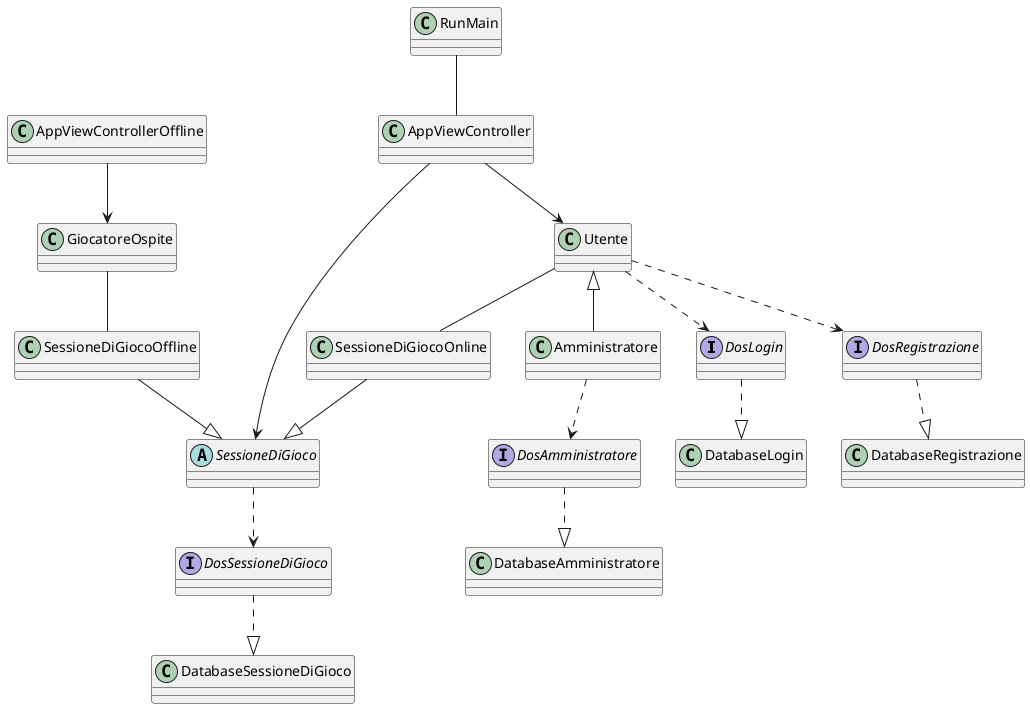 @startuml

' Dichiarazione delle classi/interfacce

interface DosLogin

interface DosRegistrazione

interface DosSessioneDiGioco

interface DosAmministratore

class DatabaseLogin

class DatabaseRegistrazione

class DatabaseSessioneDiGioco

class DatabaseAmministratore

class Utente

class Amministratore

class GiocatoreOspite

abstract class SessioneDiGioco

class SessioneDiGiocoOnline

class SessioneDiGiocoOffline

class RunMain

class AppViewController

' Relazioni tra classi

DosLogin ..|> DatabaseLogin

DosRegistrazione ..|> DatabaseRegistrazione

DosAmministratore ..|> DatabaseAmministratore

DosSessioneDiGioco ..|> DatabaseSessioneDiGioco

SessioneDiGiocoOnline --|> SessioneDiGioco

SessioneDiGiocoOffline --|> SessioneDiGioco

SessioneDiGioco ..> DosSessioneDiGioco

Utente <|--	Amministratore

Utente ..> DosLogin

Amministratore ..> DosAmministratore

Utente ..> DosRegistrazione

GiocatoreOspite -- SessioneDiGiocoOffline

Utente -- SessioneDiGiocoOnline

' Per ora mettiamo una view e una classe

RunMain -- AppViewController

AppViewController --> SessioneDiGioco

AppViewControllerOffline --> GiocatoreOspite

AppViewController --> Utente
 
@enduml
